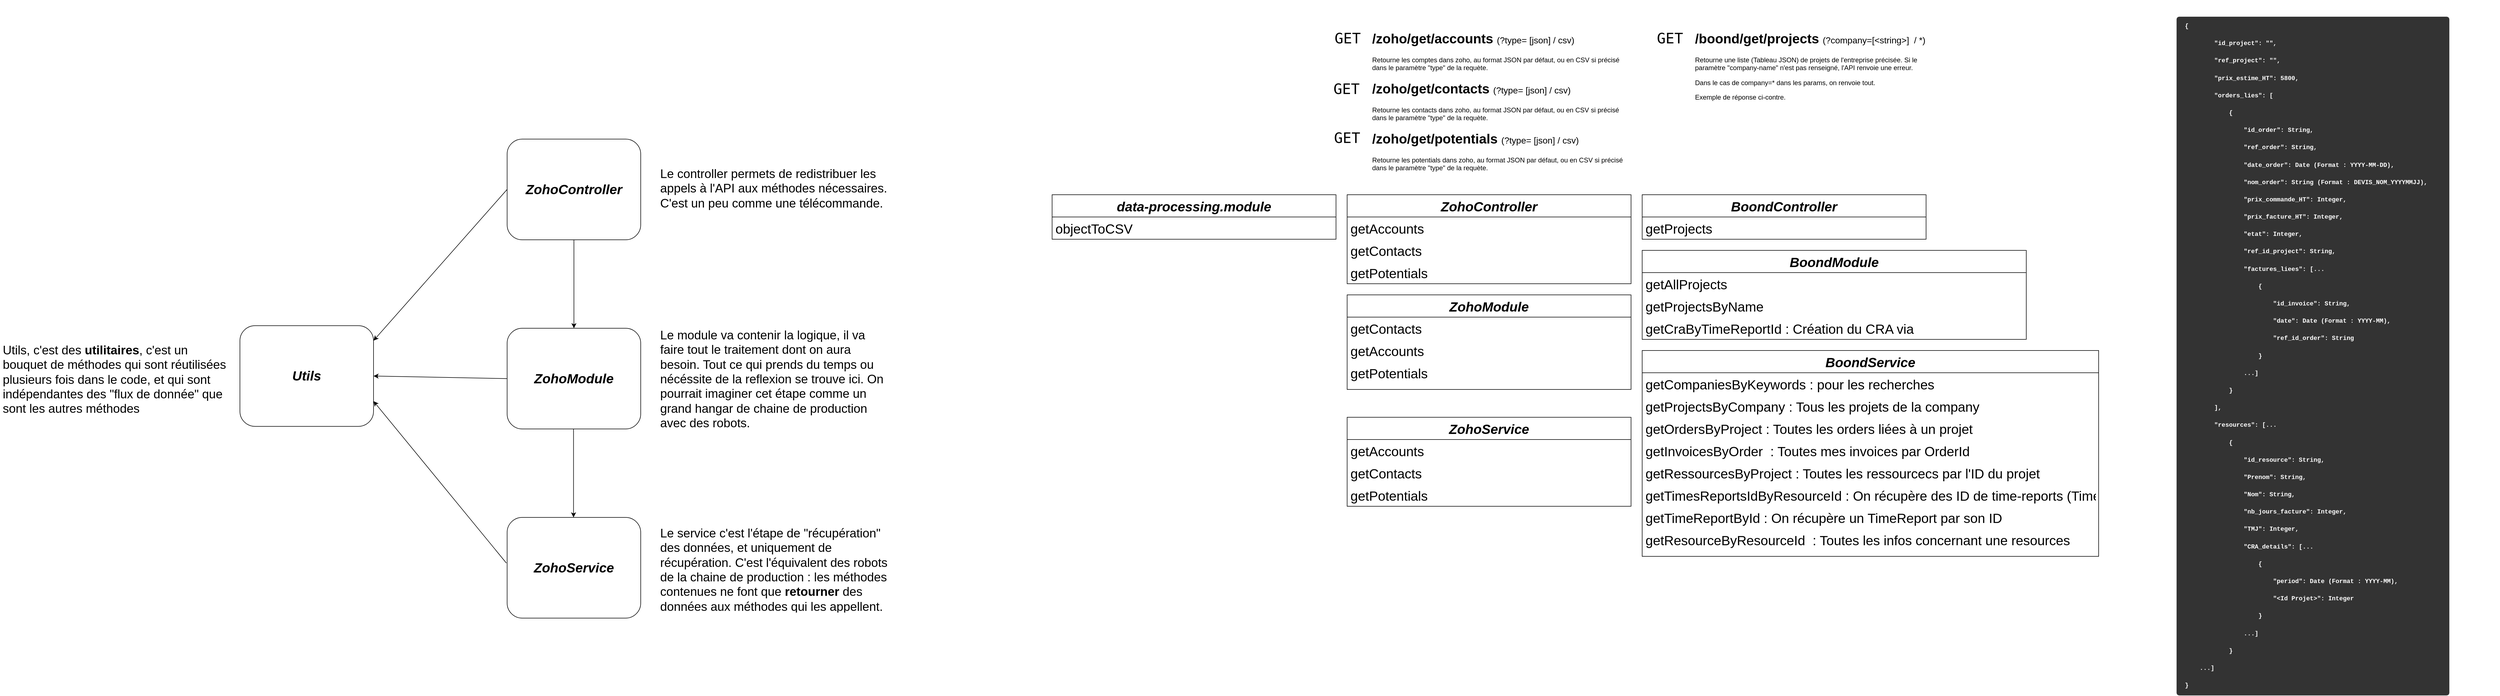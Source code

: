 <mxfile version="16.5.1" type="device"><diagram id="C5RBs43oDa-KdzZeNtuy" name="Page-1"><mxGraphModel dx="4318" dy="1442" grid="1" gridSize="10" guides="1" tooltips="1" connect="1" arrows="1" fold="1" page="1" pageScale="1" pageWidth="827" pageHeight="1169" math="0" shadow="0"><root><mxCell id="WIyWlLk6GJQsqaUBKTNV-0"/><mxCell id="WIyWlLk6GJQsqaUBKTNV-1" parent="WIyWlLk6GJQsqaUBKTNV-0"/><mxCell id="8FyPm2dT_h3c8Z8zYSIa-6" value="&lt;h1&gt;/zoho/get/accounts &lt;font style=&quot;font-size: 16px ; font-weight: normal&quot;&gt;(?type= [json] / csv)&lt;/font&gt;&lt;/h1&gt;&lt;p&gt;Retourne les comptes dans zoho, au format JSON par défaut, ou en CSV si précisé dans le paramètre &quot;type&quot; de la requète.&lt;/p&gt;" style="text;html=1;strokeColor=none;fillColor=none;spacing=5;spacingTop=-20;whiteSpace=wrap;overflow=hidden;rounded=0;" parent="WIyWlLk6GJQsqaUBKTNV-1" vertex="1"><mxGeometry x="80" y="60" width="460" height="120" as="geometry"/></mxCell><mxCell id="8FyPm2dT_h3c8Z8zYSIa-7" value="&lt;h1&gt;/zoho/get/contacts&amp;nbsp;&lt;font style=&quot;font-size: 16px ; font-weight: normal&quot;&gt;(?type= [json] / csv)&lt;/font&gt;&lt;/h1&gt;&lt;p&gt;Retourne les contacts dans zoho, au format JSON par défaut, ou en CSV si précisé dans le paramètre &quot;type&quot; de la requète.&lt;br&gt;&lt;/p&gt;" style="text;html=1;strokeColor=none;fillColor=none;spacing=5;spacingTop=-20;whiteSpace=wrap;overflow=hidden;rounded=0;" parent="WIyWlLk6GJQsqaUBKTNV-1" vertex="1"><mxGeometry x="80" y="150" width="460" height="120" as="geometry"/></mxCell><mxCell id="8FyPm2dT_h3c8Z8zYSIa-8" value="&lt;h1&gt;/zoho/get/potentials&amp;nbsp;&lt;font style=&quot;font-size: 16px ; font-weight: normal&quot;&gt;(?type= [json] / csv)&lt;/font&gt;&lt;/h1&gt;&lt;p&gt;Retourne les potentials dans zoho, au format JSON par défaut, ou en CSV si précisé dans le paramètre &quot;type&quot; de la requète.&lt;br&gt;&lt;/p&gt;" style="text;html=1;strokeColor=none;fillColor=none;spacing=5;spacingTop=-20;whiteSpace=wrap;overflow=hidden;rounded=0;" parent="WIyWlLk6GJQsqaUBKTNV-1" vertex="1"><mxGeometry x="80" y="240" width="460" height="120" as="geometry"/></mxCell><mxCell id="8FyPm2dT_h3c8Z8zYSIa-10" value="&lt;h1&gt;/boond/get/projects&amp;nbsp;&lt;font style=&quot;font-size: 16px ; font-weight: normal&quot;&gt;(?company=[&amp;lt;string&amp;gt;]&amp;nbsp; / *)&lt;/font&gt;&lt;/h1&gt;&lt;p&gt;Retourne une liste (Tableau JSON) de projets de l'entreprise précisée. Si le paramètre &quot;company-name&quot; n'est pas renseigné, l'API renvoie une erreur.&lt;/p&gt;&lt;p&gt;Dans le cas de company=* dans les params, on renvoie tout.&lt;/p&gt;&lt;p&gt;Exemple de réponse ci-contre.&lt;/p&gt;&lt;p&gt;&lt;br&gt;&lt;/p&gt;" style="text;html=1;strokeColor=none;fillColor=none;spacing=5;spacingTop=-20;whiteSpace=wrap;overflow=hidden;rounded=0;" parent="WIyWlLk6GJQsqaUBKTNV-1" vertex="1"><mxGeometry x="660" y="60" width="460" height="230" as="geometry"/></mxCell><mxCell id="8FyPm2dT_h3c8Z8zYSIa-13" value="&lt;pre&gt;&lt;font style=&quot;font-size: 26px&quot;&gt;GET&lt;/font&gt;&lt;/pre&gt;" style="text;html=1;strokeColor=none;fillColor=none;align=center;verticalAlign=middle;whiteSpace=wrap;rounded=0;fontSize=16;" parent="WIyWlLk6GJQsqaUBKTNV-1" vertex="1"><mxGeometry x="11" y="64" width="60" height="30" as="geometry"/></mxCell><mxCell id="8FyPm2dT_h3c8Z8zYSIa-14" value="&lt;pre&gt;&lt;font style=&quot;font-size: 26px&quot;&gt;GET&lt;/font&gt;&lt;/pre&gt;" style="text;html=1;strokeColor=none;fillColor=none;align=center;verticalAlign=middle;whiteSpace=wrap;rounded=0;fontSize=16;" parent="WIyWlLk6GJQsqaUBKTNV-1" vertex="1"><mxGeometry x="9" y="155" width="60" height="30" as="geometry"/></mxCell><mxCell id="8FyPm2dT_h3c8Z8zYSIa-15" value="&lt;pre&gt;&lt;font style=&quot;font-size: 26px&quot;&gt;GET&lt;/font&gt;&lt;/pre&gt;" style="text;html=1;strokeColor=none;fillColor=none;align=center;verticalAlign=middle;whiteSpace=wrap;rounded=0;fontSize=16;" parent="WIyWlLk6GJQsqaUBKTNV-1" vertex="1"><mxGeometry x="10" y="243" width="60" height="30" as="geometry"/></mxCell><mxCell id="8FyPm2dT_h3c8Z8zYSIa-16" value="&lt;pre&gt;&lt;font style=&quot;font-size: 26px&quot;&gt;GET&lt;/font&gt;&lt;/pre&gt;" style="text;html=1;strokeColor=none;fillColor=none;align=center;verticalAlign=middle;whiteSpace=wrap;rounded=0;fontSize=16;" parent="WIyWlLk6GJQsqaUBKTNV-1" vertex="1"><mxGeometry x="590" y="64" width="60" height="30" as="geometry"/></mxCell><mxCell id="8FyPm2dT_h3c8Z8zYSIa-20" value="BoondService" style="swimlane;fontStyle=3;align=center;verticalAlign=top;childLayout=stackLayout;horizontal=1;startSize=40;horizontalStack=0;resizeParent=1;resizeLast=0;collapsible=1;marginBottom=0;rounded=0;shadow=0;strokeWidth=1;fontSize=24;" parent="WIyWlLk6GJQsqaUBKTNV-1" vertex="1"><mxGeometry x="570" y="640" width="820" height="370" as="geometry"><mxRectangle x="230" y="140" width="160" height="26" as="alternateBounds"/></mxGeometry></mxCell><mxCell id="8FyPm2dT_h3c8Z8zYSIa-21" value="getCompaniesByKeywords : pour les recherches" style="text;align=left;verticalAlign=top;spacingLeft=4;spacingRight=4;overflow=hidden;rotatable=0;points=[[0,0.5],[1,0.5]];portConstraint=eastwest;rounded=0;shadow=0;html=0;fontSize=24;" parent="8FyPm2dT_h3c8Z8zYSIa-20" vertex="1"><mxGeometry y="40" width="820" height="40" as="geometry"/></mxCell><mxCell id="KDspmfhWHFBwSvohRl27-16" value="getProjectsByCompany : Tous les projets de la company" style="text;align=left;verticalAlign=top;spacingLeft=4;spacingRight=4;overflow=hidden;rotatable=0;points=[[0,0.5],[1,0.5]];portConstraint=eastwest;rounded=0;shadow=0;html=0;fontSize=24;" parent="8FyPm2dT_h3c8Z8zYSIa-20" vertex="1"><mxGeometry y="80" width="820" height="40" as="geometry"/></mxCell><mxCell id="KDspmfhWHFBwSvohRl27-17" value="getOrdersByProject : Toutes les orders liées à un projet" style="text;align=left;verticalAlign=top;spacingLeft=4;spacingRight=4;overflow=hidden;rotatable=0;points=[[0,0.5],[1,0.5]];portConstraint=eastwest;rounded=0;shadow=0;html=0;fontSize=24;" parent="8FyPm2dT_h3c8Z8zYSIa-20" vertex="1"><mxGeometry y="120" width="820" height="40" as="geometry"/></mxCell><mxCell id="KDspmfhWHFBwSvohRl27-18" value="getInvoicesByOrder  : Toutes mes invoices par OrderId&#10;" style="text;align=left;verticalAlign=top;spacingLeft=4;spacingRight=4;overflow=hidden;rotatable=0;points=[[0,0.5],[1,0.5]];portConstraint=eastwest;rounded=0;shadow=0;html=0;fontSize=24;" parent="8FyPm2dT_h3c8Z8zYSIa-20" vertex="1"><mxGeometry y="160" width="820" height="40" as="geometry"/></mxCell><mxCell id="KDspmfhWHFBwSvohRl27-19" value="getRessourcesByProject : Toutes les ressourcecs par l'ID du projet" style="text;align=left;verticalAlign=top;spacingLeft=4;spacingRight=4;overflow=hidden;rotatable=0;points=[[0,0.5],[1,0.5]];portConstraint=eastwest;rounded=0;shadow=0;html=0;fontSize=24;" parent="8FyPm2dT_h3c8Z8zYSIa-20" vertex="1"><mxGeometry y="200" width="820" height="40" as="geometry"/></mxCell><mxCell id="KDspmfhWHFBwSvohRl27-20" value="getTimesReportsIdByResourceId : On récupère des ID de time-reports (Time reports : équivalent d'un mois de CRA pour une personne)" style="text;align=left;verticalAlign=top;spacingLeft=4;spacingRight=4;overflow=hidden;rotatable=0;points=[[0,0.5],[1,0.5]];portConstraint=eastwest;rounded=0;shadow=0;html=0;fontSize=24;" parent="8FyPm2dT_h3c8Z8zYSIa-20" vertex="1"><mxGeometry y="240" width="820" height="40" as="geometry"/></mxCell><mxCell id="KDspmfhWHFBwSvohRl27-24" value="getTimeReportById : On récupère un TimeReport par son ID" style="text;align=left;verticalAlign=top;spacingLeft=4;spacingRight=4;overflow=hidden;rotatable=0;points=[[0,0.5],[1,0.5]];portConstraint=eastwest;rounded=0;shadow=0;html=0;fontSize=24;" parent="8FyPm2dT_h3c8Z8zYSIa-20" vertex="1"><mxGeometry y="280" width="820" height="40" as="geometry"/></mxCell><mxCell id="fXzRmh_Mim_D6keiUEfq-0" value="getResourceByResourceId  : Toutes les infos concernant une resources&#10;" style="text;align=left;verticalAlign=top;spacingLeft=4;spacingRight=4;overflow=hidden;rotatable=0;points=[[0,0.5],[1,0.5]];portConstraint=eastwest;rounded=0;shadow=0;html=0;fontSize=24;" parent="8FyPm2dT_h3c8Z8zYSIa-20" vertex="1"><mxGeometry y="320" width="820" height="40" as="geometry"/></mxCell><mxCell id="8FyPm2dT_h3c8Z8zYSIa-22" value="" style="group" parent="WIyWlLk6GJQsqaUBKTNV-1" vertex="1" connectable="0"><mxGeometry x="1530" y="20" width="580" height="1240" as="geometry"/></mxCell><mxCell id="8FyPm2dT_h3c8Z8zYSIa-18" value="" style="rounded=1;whiteSpace=wrap;html=1;labelBackgroundColor=#B3B3B3;fontFamily=Courier New;fontSize=11;fontColor=#B3B3B3;labelBorderColor=default;fillColor=#333333;strokeColor=none;gradientColor=none;arcSize=1;" parent="8FyPm2dT_h3c8Z8zYSIa-22" vertex="1"><mxGeometry y="20" width="490" height="1220" as="geometry"/></mxCell><mxCell id="8FyPm2dT_h3c8Z8zYSIa-17" value="&lt;pre&gt;&lt;font face=&quot;Courier New&quot; style=&quot;font-size: 11px ; line-height: 0.5&quot; color=&quot;#ffffff&quot;&gt;{&lt;br&gt;&amp;nbsp; &amp;nbsp; &amp;nbsp; &amp;nbsp; &quot;id_project&quot;: &quot;&quot;,&lt;br&gt;&amp;nbsp; &amp;nbsp; &amp;nbsp; &amp;nbsp; &quot;ref_project&quot;: &quot;&quot;,&lt;br&gt;&amp;nbsp; &amp;nbsp; &amp;nbsp; &amp;nbsp; &quot;prix_estime_HT&quot;: 5800,&lt;br&gt;&amp;nbsp; &amp;nbsp; &amp;nbsp; &amp;nbsp; &quot;orders_lies&quot;: [&lt;br&gt;&amp;nbsp; &amp;nbsp; &amp;nbsp; &amp;nbsp; &amp;nbsp; &amp;nbsp; {&lt;br&gt;&amp;nbsp; &amp;nbsp; &amp;nbsp; &amp;nbsp; &amp;nbsp; &amp;nbsp; &amp;nbsp; &amp;nbsp; &quot;id_order&quot;: String,&lt;br&gt;&amp;nbsp; &amp;nbsp; &amp;nbsp; &amp;nbsp; &amp;nbsp; &amp;nbsp; &amp;nbsp; &amp;nbsp; &quot;ref_order&quot;: String,&lt;br&gt;&amp;nbsp; &amp;nbsp; &amp;nbsp; &amp;nbsp; &amp;nbsp; &amp;nbsp; &amp;nbsp; &amp;nbsp; &quot;date_order&quot;: Date (Format : YYYY-MM-DD),&lt;br&gt;&amp;nbsp; &amp;nbsp; &amp;nbsp; &amp;nbsp; &amp;nbsp; &amp;nbsp; &amp;nbsp; &amp;nbsp; &quot;nom_order&quot;: String (Format : DEVIS_NOM_YYYYMMJJ),&lt;br&gt;&amp;nbsp; &amp;nbsp; &amp;nbsp; &amp;nbsp; &amp;nbsp; &amp;nbsp; &amp;nbsp; &amp;nbsp; &quot;prix_commande_HT&quot;: Integer,&lt;br&gt;&amp;nbsp; &amp;nbsp; &amp;nbsp; &amp;nbsp; &amp;nbsp; &amp;nbsp; &amp;nbsp; &amp;nbsp; &quot;prix_facture_HT&quot;: Integer,&lt;br&gt;&amp;nbsp; &amp;nbsp; &amp;nbsp; &amp;nbsp; &amp;nbsp; &amp;nbsp; &amp;nbsp; &amp;nbsp; &quot;etat&quot;: Integer,&lt;br&gt;&amp;nbsp; &amp;nbsp; &amp;nbsp; &amp;nbsp; &amp;nbsp; &amp;nbsp; &amp;nbsp; &amp;nbsp; &quot;ref_id_project&quot;: String,&lt;br&gt;&amp;nbsp; &amp;nbsp; &amp;nbsp; &amp;nbsp; &amp;nbsp; &amp;nbsp; &amp;nbsp; &amp;nbsp; &quot;factures_liees&quot;: [...&lt;br&gt;&amp;nbsp; &amp;nbsp; &amp;nbsp; &amp;nbsp; &amp;nbsp; &amp;nbsp; &amp;nbsp; &amp;nbsp; &amp;nbsp; &amp;nbsp; {&lt;br&gt;&amp;nbsp; &amp;nbsp; &amp;nbsp; &amp;nbsp; &amp;nbsp; &amp;nbsp; &amp;nbsp; &amp;nbsp; &amp;nbsp; &amp;nbsp; &amp;nbsp; &amp;nbsp; &quot;id_invoice&quot;: String,&lt;br&gt;&amp;nbsp; &amp;nbsp; &amp;nbsp; &amp;nbsp; &amp;nbsp; &amp;nbsp; &amp;nbsp; &amp;nbsp; &amp;nbsp; &amp;nbsp; &amp;nbsp; &amp;nbsp; &quot;date&quot;: Date (Format : YYYY-MM),&lt;br&gt;&amp;nbsp; &amp;nbsp; &amp;nbsp; &amp;nbsp; &amp;nbsp; &amp;nbsp; &amp;nbsp; &amp;nbsp; &amp;nbsp; &amp;nbsp; &amp;nbsp; &amp;nbsp; &quot;ref_id_order&quot;: String&lt;br&gt;&amp;nbsp; &amp;nbsp; &amp;nbsp; &amp;nbsp; &amp;nbsp; &amp;nbsp; &amp;nbsp; &amp;nbsp; &amp;nbsp; &amp;nbsp; }&lt;br&gt;&amp;nbsp; &amp;nbsp; &amp;nbsp; &amp;nbsp; &amp;nbsp; &amp;nbsp; &amp;nbsp; &amp;nbsp; ...]&lt;br&gt;&amp;nbsp; &amp;nbsp; &amp;nbsp; &amp;nbsp; &amp;nbsp; &amp;nbsp; }&lt;br&gt;&amp;nbsp; &amp;nbsp; &amp;nbsp; &amp;nbsp; ],&lt;br&gt;&amp;nbsp; &amp;nbsp; &amp;nbsp; &amp;nbsp; &quot;resources&quot;: [...&lt;br&gt;&amp;nbsp; &amp;nbsp; &amp;nbsp; &amp;nbsp; &amp;nbsp; &amp;nbsp; {&lt;br&gt;&amp;nbsp; &amp;nbsp; &amp;nbsp; &amp;nbsp; &amp;nbsp; &amp;nbsp; &amp;nbsp; &amp;nbsp; &quot;id_resource&quot;: String,&lt;br&gt;&amp;nbsp; &amp;nbsp; &amp;nbsp; &amp;nbsp; &amp;nbsp; &amp;nbsp; &amp;nbsp; &amp;nbsp; &quot;Prenom&quot;: String,&lt;br&gt;&amp;nbsp; &amp;nbsp; &amp;nbsp; &amp;nbsp; &amp;nbsp; &amp;nbsp; &amp;nbsp; &amp;nbsp; &quot;Nom&quot;: String,&lt;br&gt;&amp;nbsp; &amp;nbsp; &amp;nbsp; &amp;nbsp; &amp;nbsp; &amp;nbsp; &amp;nbsp; &amp;nbsp; &quot;nb_jours_facture&quot;: Integer,&lt;br&gt;&amp;nbsp; &amp;nbsp; &amp;nbsp; &amp;nbsp; &amp;nbsp; &amp;nbsp; &amp;nbsp; &amp;nbsp; &quot;TMJ&quot;: Integer,&lt;br&gt;&amp;nbsp; &amp;nbsp; &amp;nbsp; &amp;nbsp; &amp;nbsp; &amp;nbsp; &amp;nbsp; &amp;nbsp; &quot;CRA_details&quot;: [...&lt;br&gt;&amp;nbsp; &amp;nbsp; &amp;nbsp; &amp;nbsp; &amp;nbsp; &amp;nbsp; &amp;nbsp; &amp;nbsp; &amp;nbsp; &amp;nbsp; {&lt;br&gt;&amp;nbsp; &amp;nbsp; &amp;nbsp; &amp;nbsp; &amp;nbsp; &amp;nbsp; &amp;nbsp; &amp;nbsp; &amp;nbsp; &amp;nbsp; &amp;nbsp; &amp;nbsp; &quot;period&quot;: Date (Format : YYYY-MM),&lt;br&gt;&amp;nbsp; &amp;nbsp; &amp;nbsp; &amp;nbsp; &amp;nbsp; &amp;nbsp; &amp;nbsp; &amp;nbsp; &amp;nbsp; &amp;nbsp; &amp;nbsp; &amp;nbsp; &quot;&amp;lt;Id Projet&amp;gt;&quot;: Integer&lt;br&gt;&amp;nbsp; &amp;nbsp; &amp;nbsp; &amp;nbsp; &amp;nbsp; &amp;nbsp; &amp;nbsp; &amp;nbsp; &amp;nbsp; &amp;nbsp; }&lt;br&gt;&amp;nbsp; &amp;nbsp; &amp;nbsp; &amp;nbsp; &amp;nbsp; &amp;nbsp; &amp;nbsp; &amp;nbsp; ...]&lt;br&gt;&amp;nbsp; &amp;nbsp; &amp;nbsp; &amp;nbsp; &amp;nbsp; &amp;nbsp; }&lt;br&gt;&amp;nbsp; &amp;nbsp; ...]&lt;br&gt;}&lt;/font&gt;&lt;/pre&gt;" style="text;html=1;strokeColor=none;fillColor=none;spacing=5;spacingTop=-20;whiteSpace=wrap;overflow=hidden;rounded=0;fontSize=26;labelBackgroundColor=none;fontStyle=1" parent="8FyPm2dT_h3c8Z8zYSIa-22" vertex="1"><mxGeometry x="10" width="570" height="1240" as="geometry"/></mxCell><mxCell id="KDspmfhWHFBwSvohRl27-0" value="BoondModule" style="swimlane;fontStyle=3;align=center;verticalAlign=top;childLayout=stackLayout;horizontal=1;startSize=40;horizontalStack=0;resizeParent=1;resizeLast=0;collapsible=1;marginBottom=0;rounded=0;shadow=0;strokeWidth=1;fontSize=24;" parent="WIyWlLk6GJQsqaUBKTNV-1" vertex="1"><mxGeometry x="570" y="460" width="690" height="160" as="geometry"><mxRectangle x="230" y="140" width="160" height="26" as="alternateBounds"/></mxGeometry></mxCell><mxCell id="KDspmfhWHFBwSvohRl27-1" value="getAllProjects" style="text;align=left;verticalAlign=top;spacingLeft=4;spacingRight=4;overflow=hidden;rotatable=0;points=[[0,0.5],[1,0.5]];portConstraint=eastwest;rounded=0;shadow=0;html=0;fontSize=24;" parent="KDspmfhWHFBwSvohRl27-0" vertex="1"><mxGeometry y="40" width="690" height="40" as="geometry"/></mxCell><mxCell id="KDspmfhWHFBwSvohRl27-15" value="getProjectsByName" style="text;align=left;verticalAlign=top;spacingLeft=4;spacingRight=4;overflow=hidden;rotatable=0;points=[[0,0.5],[1,0.5]];portConstraint=eastwest;rounded=0;shadow=0;html=0;fontSize=24;" parent="KDspmfhWHFBwSvohRl27-0" vertex="1"><mxGeometry y="80" width="690" height="40" as="geometry"/></mxCell><mxCell id="KDspmfhWHFBwSvohRl27-22" value="getCraByTimeReportId : Création du CRA via" style="text;align=left;verticalAlign=top;spacingLeft=4;spacingRight=4;overflow=hidden;rotatable=0;points=[[0,0.5],[1,0.5]];portConstraint=eastwest;rounded=0;shadow=0;html=0;fontSize=24;" parent="KDspmfhWHFBwSvohRl27-0" vertex="1"><mxGeometry y="120" width="690" height="40" as="geometry"/></mxCell><mxCell id="KDspmfhWHFBwSvohRl27-7" value="BoondController" style="swimlane;fontStyle=3;align=center;verticalAlign=top;childLayout=stackLayout;horizontal=1;startSize=40;horizontalStack=0;resizeParent=1;resizeLast=0;collapsible=1;marginBottom=0;rounded=0;shadow=0;strokeWidth=1;fontSize=24;" parent="WIyWlLk6GJQsqaUBKTNV-1" vertex="1"><mxGeometry x="570" y="360" width="510" height="80" as="geometry"><mxRectangle x="230" y="140" width="160" height="26" as="alternateBounds"/></mxGeometry></mxCell><mxCell id="KDspmfhWHFBwSvohRl27-8" value="getProjects" style="text;align=left;verticalAlign=top;spacingLeft=4;spacingRight=4;overflow=hidden;rotatable=0;points=[[0,0.5],[1,0.5]];portConstraint=eastwest;rounded=0;shadow=0;html=0;fontSize=24;" parent="KDspmfhWHFBwSvohRl27-7" vertex="1"><mxGeometry y="40" width="510" height="40" as="geometry"/></mxCell><mxCell id="KDspmfhWHFBwSvohRl27-25" value="ZohoService" style="swimlane;fontStyle=3;align=center;verticalAlign=top;childLayout=stackLayout;horizontal=1;startSize=40;horizontalStack=0;resizeParent=1;resizeLast=0;collapsible=1;marginBottom=0;rounded=0;shadow=0;strokeWidth=1;fontSize=24;" parent="WIyWlLk6GJQsqaUBKTNV-1" vertex="1"><mxGeometry x="40" y="760" width="510" height="160" as="geometry"><mxRectangle x="230" y="140" width="160" height="26" as="alternateBounds"/></mxGeometry></mxCell><mxCell id="KDspmfhWHFBwSvohRl27-41" value="getAccounts" style="text;align=left;verticalAlign=top;spacingLeft=4;spacingRight=4;overflow=hidden;rotatable=0;points=[[0,0.5],[1,0.5]];portConstraint=eastwest;rounded=0;shadow=0;html=0;fontSize=24;" parent="KDspmfhWHFBwSvohRl27-25" vertex="1"><mxGeometry y="40" width="510" height="40" as="geometry"/></mxCell><mxCell id="KDspmfhWHFBwSvohRl27-42" value="getContacts" style="text;align=left;verticalAlign=top;spacingLeft=4;spacingRight=4;overflow=hidden;rotatable=0;points=[[0,0.5],[1,0.5]];portConstraint=eastwest;rounded=0;shadow=0;html=0;fontSize=24;" parent="KDspmfhWHFBwSvohRl27-25" vertex="1"><mxGeometry y="80" width="510" height="40" as="geometry"/></mxCell><mxCell id="KDspmfhWHFBwSvohRl27-43" value="getPotentials" style="text;align=left;verticalAlign=top;spacingLeft=4;spacingRight=4;overflow=hidden;rotatable=0;points=[[0,0.5],[1,0.5]];portConstraint=eastwest;rounded=0;shadow=0;html=0;fontSize=24;" parent="KDspmfhWHFBwSvohRl27-25" vertex="1"><mxGeometry y="120" width="510" height="40" as="geometry"/></mxCell><mxCell id="KDspmfhWHFBwSvohRl27-33" value="ZohoModule" style="swimlane;fontStyle=3;align=center;verticalAlign=top;childLayout=stackLayout;horizontal=1;startSize=40;horizontalStack=0;resizeParent=1;resizeLast=0;collapsible=1;marginBottom=0;rounded=0;shadow=0;strokeWidth=1;fontSize=24;" parent="WIyWlLk6GJQsqaUBKTNV-1" vertex="1"><mxGeometry x="40" y="540" width="510" height="170" as="geometry"><mxRectangle x="230" y="140" width="160" height="26" as="alternateBounds"/></mxGeometry></mxCell><mxCell id="KDspmfhWHFBwSvohRl27-45" value="getContacts" style="text;align=left;verticalAlign=top;spacingLeft=4;spacingRight=4;overflow=hidden;rotatable=0;points=[[0,0.5],[1,0.5]];portConstraint=eastwest;rounded=0;shadow=0;html=0;fontSize=24;" parent="KDspmfhWHFBwSvohRl27-33" vertex="1"><mxGeometry y="40" width="510" height="40" as="geometry"/></mxCell><mxCell id="KDspmfhWHFBwSvohRl27-44" value="getAccounts" style="text;align=left;verticalAlign=top;spacingLeft=4;spacingRight=4;overflow=hidden;rotatable=0;points=[[0,0.5],[1,0.5]];portConstraint=eastwest;rounded=0;shadow=0;html=0;fontSize=24;" parent="KDspmfhWHFBwSvohRl27-33" vertex="1"><mxGeometry y="80" width="510" height="40" as="geometry"/></mxCell><mxCell id="KDspmfhWHFBwSvohRl27-46" value="getPotentials" style="text;align=left;verticalAlign=top;spacingLeft=4;spacingRight=4;overflow=hidden;rotatable=0;points=[[0,0.5],[1,0.5]];portConstraint=eastwest;rounded=0;shadow=0;html=0;fontSize=24;" parent="KDspmfhWHFBwSvohRl27-33" vertex="1"><mxGeometry y="120" width="510" height="40" as="geometry"/></mxCell><mxCell id="KDspmfhWHFBwSvohRl27-37" value="ZohoController" style="swimlane;fontStyle=3;align=center;verticalAlign=top;childLayout=stackLayout;horizontal=1;startSize=40;horizontalStack=0;resizeParent=1;resizeLast=0;collapsible=1;marginBottom=0;rounded=0;shadow=0;strokeWidth=1;fontSize=24;" parent="WIyWlLk6GJQsqaUBKTNV-1" vertex="1"><mxGeometry x="40" y="360" width="510" height="160" as="geometry"><mxRectangle x="230" y="140" width="160" height="26" as="alternateBounds"/></mxGeometry></mxCell><mxCell id="KDspmfhWHFBwSvohRl27-38" value="getAccounts" style="text;align=left;verticalAlign=top;spacingLeft=4;spacingRight=4;overflow=hidden;rotatable=0;points=[[0,0.5],[1,0.5]];portConstraint=eastwest;rounded=0;shadow=0;html=0;fontSize=24;" parent="KDspmfhWHFBwSvohRl27-37" vertex="1"><mxGeometry y="40" width="510" height="40" as="geometry"/></mxCell><mxCell id="KDspmfhWHFBwSvohRl27-39" value="getContacts" style="text;align=left;verticalAlign=top;spacingLeft=4;spacingRight=4;overflow=hidden;rotatable=0;points=[[0,0.5],[1,0.5]];portConstraint=eastwest;rounded=0;shadow=0;html=0;fontSize=24;" parent="KDspmfhWHFBwSvohRl27-37" vertex="1"><mxGeometry y="80" width="510" height="40" as="geometry"/></mxCell><mxCell id="KDspmfhWHFBwSvohRl27-40" value="getPotentials" style="text;align=left;verticalAlign=top;spacingLeft=4;spacingRight=4;overflow=hidden;rotatable=0;points=[[0,0.5],[1,0.5]];portConstraint=eastwest;rounded=0;shadow=0;html=0;fontSize=24;" parent="KDspmfhWHFBwSvohRl27-37" vertex="1"><mxGeometry y="120" width="510" height="40" as="geometry"/></mxCell><mxCell id="KDspmfhWHFBwSvohRl27-47" value="data-processing.module" style="swimlane;fontStyle=3;align=center;verticalAlign=top;childLayout=stackLayout;horizontal=1;startSize=40;horizontalStack=0;resizeParent=1;resizeLast=0;collapsible=1;marginBottom=0;rounded=0;shadow=0;strokeWidth=1;fontSize=24;" parent="WIyWlLk6GJQsqaUBKTNV-1" vertex="1"><mxGeometry x="-490" y="360" width="510" height="80" as="geometry"><mxRectangle x="230" y="140" width="160" height="26" as="alternateBounds"/></mxGeometry></mxCell><mxCell id="KDspmfhWHFBwSvohRl27-48" value="objectToCSV" style="text;align=left;verticalAlign=top;spacingLeft=4;spacingRight=4;overflow=hidden;rotatable=0;points=[[0,0.5],[1,0.5]];portConstraint=eastwest;rounded=0;shadow=0;html=0;fontSize=24;" parent="KDspmfhWHFBwSvohRl27-47" vertex="1"><mxGeometry y="40" width="510" height="40" as="geometry"/></mxCell><mxCell id="3AaT0U5LROBGEmsXFWls-0" value="&lt;span style=&quot;font-size: 24px ; font-style: italic ; font-weight: 700&quot;&gt;ZohoController&lt;/span&gt;" style="rounded=1;whiteSpace=wrap;html=1;" vertex="1" parent="WIyWlLk6GJQsqaUBKTNV-1"><mxGeometry x="-1469" y="260" width="240" height="181" as="geometry"/></mxCell><mxCell id="3AaT0U5LROBGEmsXFWls-1" value="&lt;span style=&quot;font-size: 24px ; font-style: italic ; font-weight: 700&quot;&gt;ZohoModule&lt;/span&gt;" style="rounded=1;whiteSpace=wrap;html=1;" vertex="1" parent="WIyWlLk6GJQsqaUBKTNV-1"><mxGeometry x="-1469" y="600" width="240" height="181" as="geometry"/></mxCell><mxCell id="3AaT0U5LROBGEmsXFWls-2" value="&lt;span style=&quot;font-size: 24px ; font-style: italic ; font-weight: 700&quot;&gt;ZohoService&lt;/span&gt;" style="rounded=1;whiteSpace=wrap;html=1;" vertex="1" parent="WIyWlLk6GJQsqaUBKTNV-1"><mxGeometry x="-1469" y="940" width="240" height="181" as="geometry"/></mxCell><mxCell id="3AaT0U5LROBGEmsXFWls-3" value="&lt;h1 style=&quot;font-size: 22px&quot;&gt;&lt;span style=&quot;font-weight: 400&quot;&gt;Le controller permets de redistribuer les appels à l'API aux méthodes nécessaires. C'est un peu comme une télécommande.&lt;/span&gt;&lt;/h1&gt;" style="text;html=1;strokeColor=none;fillColor=none;spacing=5;spacingTop=-20;whiteSpace=wrap;overflow=hidden;rounded=0;" vertex="1" parent="WIyWlLk6GJQsqaUBKTNV-1"><mxGeometry x="-1199" y="304.5" width="420" height="92" as="geometry"/></mxCell><mxCell id="3AaT0U5LROBGEmsXFWls-4" value="&lt;h1 style=&quot;font-size: 22px&quot;&gt;&lt;span style=&quot;font-weight: 400&quot;&gt;Le module va contenir la logique, il va faire tout le traitement dont on aura besoin. Tout ce qui prends du temps ou nécéssite de la reflexion se trouve ici. On pourrait imaginer cet étape comme un grand hangar de chaine de production avec des robots.&lt;/span&gt;&lt;/h1&gt;" style="text;html=1;strokeColor=none;fillColor=none;spacing=5;spacingTop=-20;whiteSpace=wrap;overflow=hidden;rounded=0;" vertex="1" parent="WIyWlLk6GJQsqaUBKTNV-1"><mxGeometry x="-1199" y="595.37" width="420" height="190.25" as="geometry"/></mxCell><mxCell id="3AaT0U5LROBGEmsXFWls-5" value="&lt;span style=&quot;font-size: 24px ; font-style: italic ; font-weight: 700&quot;&gt;Utils&lt;/span&gt;" style="rounded=1;whiteSpace=wrap;html=1;" vertex="1" parent="WIyWlLk6GJQsqaUBKTNV-1"><mxGeometry x="-1949" y="595.37" width="240" height="181" as="geometry"/></mxCell><mxCell id="3AaT0U5LROBGEmsXFWls-6" value="&lt;h1 style=&quot;font-size: 22px&quot;&gt;&lt;span style=&quot;font-weight: 400&quot;&gt;Utils, c'est des &lt;/span&gt;utilitaires&lt;span style=&quot;font-weight: 400&quot;&gt;, c'est un bouquet de méthodes qui sont réutilisées plusieurs fois dans le code, et qui sont indépendantes des &quot;flux de donnée&quot; que sont les autres méthodes&lt;/span&gt;&lt;/h1&gt;" style="text;html=1;strokeColor=none;fillColor=none;spacing=5;spacingTop=-20;whiteSpace=wrap;overflow=hidden;rounded=0;" vertex="1" parent="WIyWlLk6GJQsqaUBKTNV-1"><mxGeometry x="-2380" y="622.25" width="420" height="136.5" as="geometry"/></mxCell><mxCell id="3AaT0U5LROBGEmsXFWls-7" value="&lt;h1 style=&quot;font-size: 22px&quot;&gt;&lt;span style=&quot;font-weight: 400&quot;&gt;Le service c'est l'étape de &quot;récupération&quot; des données, et uniquement de récupération. C'est l'équivalent des robots de la chaine de production : les méthodes contenues ne font que &lt;/span&gt;retourner &lt;span style=&quot;font-weight: 400&quot;&gt;des données aux méthodes qui les appellent.&lt;/span&gt;&lt;/h1&gt;" style="text;html=1;strokeColor=none;fillColor=none;spacing=5;spacingTop=-20;whiteSpace=wrap;overflow=hidden;rounded=0;" vertex="1" parent="WIyWlLk6GJQsqaUBKTNV-1"><mxGeometry x="-1199" y="950.5" width="420" height="160" as="geometry"/></mxCell><mxCell id="3AaT0U5LROBGEmsXFWls-8" value="" style="endArrow=classic;html=1;rounded=0;fontSize=22;exitX=0.5;exitY=1;exitDx=0;exitDy=0;entryX=0.5;entryY=0;entryDx=0;entryDy=0;" edge="1" parent="WIyWlLk6GJQsqaUBKTNV-1" source="3AaT0U5LROBGEmsXFWls-0" target="3AaT0U5LROBGEmsXFWls-1"><mxGeometry width="50" height="50" relative="1" as="geometry"><mxPoint x="-1319" y="902" as="sourcePoint"/><mxPoint x="-1269" y="852" as="targetPoint"/></mxGeometry></mxCell><mxCell id="3AaT0U5LROBGEmsXFWls-9" value="" style="endArrow=classic;html=1;rounded=0;fontSize=22;exitX=0.5;exitY=1;exitDx=0;exitDy=0;entryX=0.5;entryY=0;entryDx=0;entryDy=0;" edge="1" parent="WIyWlLk6GJQsqaUBKTNV-1"><mxGeometry width="50" height="50" relative="1" as="geometry"><mxPoint x="-1349.71" y="781" as="sourcePoint"/><mxPoint x="-1349.71" y="940" as="targetPoint"/></mxGeometry></mxCell><mxCell id="3AaT0U5LROBGEmsXFWls-10" value="" style="endArrow=classic;html=1;rounded=0;fontSize=22;exitX=0.5;exitY=1;exitDx=0;exitDy=0;entryX=1;entryY=0.75;entryDx=0;entryDy=0;" edge="1" parent="WIyWlLk6GJQsqaUBKTNV-1" target="3AaT0U5LROBGEmsXFWls-5"><mxGeometry width="50" height="50" relative="1" as="geometry"><mxPoint x="-1470.43" y="1022" as="sourcePoint"/><mxPoint x="-1470.43" y="1181" as="targetPoint"/></mxGeometry></mxCell><mxCell id="3AaT0U5LROBGEmsXFWls-11" value="" style="endArrow=classic;html=1;rounded=0;fontSize=22;exitX=0;exitY=0.5;exitDx=0;exitDy=0;entryX=1;entryY=0.5;entryDx=0;entryDy=0;" edge="1" parent="WIyWlLk6GJQsqaUBKTNV-1" source="3AaT0U5LROBGEmsXFWls-1" target="3AaT0U5LROBGEmsXFWls-5"><mxGeometry width="50" height="50" relative="1" as="geometry"><mxPoint x="-1469.0" y="702.88" as="sourcePoint"/><mxPoint x="-1707.57" y="412.0" as="targetPoint"/></mxGeometry></mxCell><mxCell id="3AaT0U5LROBGEmsXFWls-12" value="" style="endArrow=classic;html=1;rounded=0;fontSize=22;exitX=0;exitY=0.5;exitDx=0;exitDy=0;entryX=1;entryY=0.5;entryDx=0;entryDy=0;" edge="1" parent="WIyWlLk6GJQsqaUBKTNV-1" source="3AaT0U5LROBGEmsXFWls-0"><mxGeometry width="50" height="50" relative="1" as="geometry"><mxPoint x="-1469" y="626.88" as="sourcePoint"/><mxPoint x="-1709" y="622.25" as="targetPoint"/></mxGeometry></mxCell></root></mxGraphModel></diagram></mxfile>